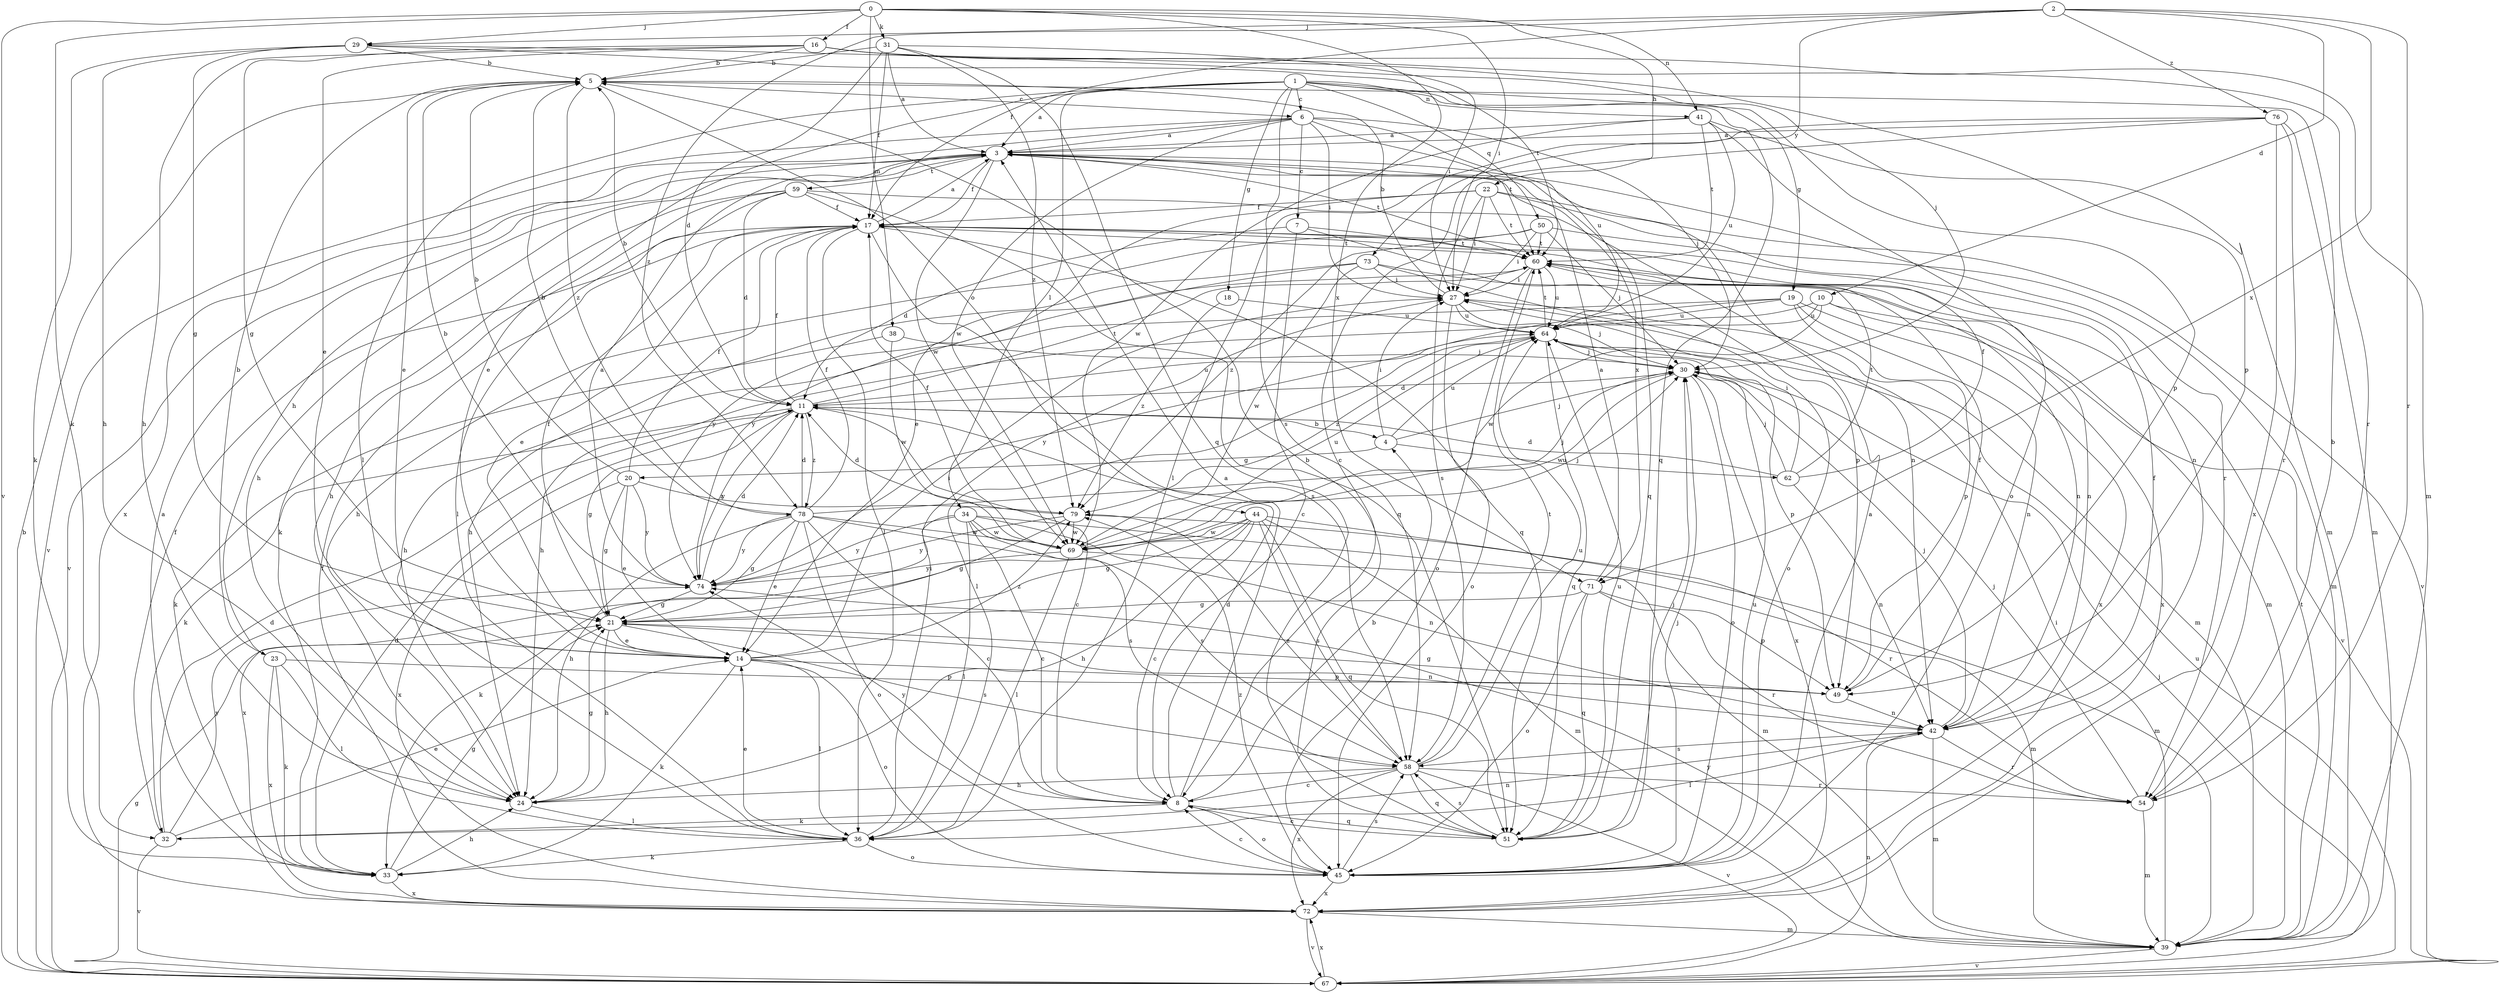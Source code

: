 strict digraph  {
0;
1;
2;
3;
4;
5;
6;
7;
8;
10;
11;
14;
16;
17;
18;
19;
20;
21;
22;
23;
24;
27;
29;
30;
31;
32;
33;
34;
36;
38;
39;
41;
42;
44;
45;
49;
50;
51;
54;
58;
59;
60;
62;
64;
67;
69;
71;
72;
73;
74;
76;
78;
79;
0 -> 16  [label=f];
0 -> 22  [label=h];
0 -> 27  [label=i];
0 -> 29  [label=j];
0 -> 31  [label=k];
0 -> 32  [label=k];
0 -> 38  [label=m];
0 -> 41  [label=n];
0 -> 67  [label=v];
0 -> 71  [label=x];
1 -> 3  [label=a];
1 -> 6  [label=c];
1 -> 14  [label=e];
1 -> 18  [label=g];
1 -> 19  [label=g];
1 -> 34  [label=l];
1 -> 36  [label=l];
1 -> 41  [label=n];
1 -> 49  [label=p];
1 -> 50  [label=q];
1 -> 51  [label=q];
1 -> 58  [label=s];
2 -> 10  [label=d];
2 -> 17  [label=f];
2 -> 29  [label=j];
2 -> 54  [label=r];
2 -> 71  [label=x];
2 -> 73  [label=y];
2 -> 76  [label=z];
2 -> 78  [label=z];
3 -> 17  [label=f];
3 -> 23  [label=h];
3 -> 24  [label=h];
3 -> 51  [label=q];
3 -> 54  [label=r];
3 -> 59  [label=t];
3 -> 60  [label=t];
3 -> 67  [label=v];
3 -> 69  [label=w];
3 -> 71  [label=x];
4 -> 20  [label=g];
4 -> 27  [label=i];
4 -> 30  [label=j];
4 -> 62  [label=u];
4 -> 64  [label=u];
5 -> 6  [label=c];
5 -> 14  [label=e];
5 -> 44  [label=o];
5 -> 78  [label=z];
6 -> 3  [label=a];
6 -> 7  [label=c];
6 -> 27  [label=i];
6 -> 30  [label=j];
6 -> 60  [label=t];
6 -> 64  [label=u];
6 -> 67  [label=v];
6 -> 69  [label=w];
6 -> 72  [label=x];
7 -> 8  [label=c];
7 -> 11  [label=d];
7 -> 49  [label=p];
7 -> 60  [label=t];
8 -> 3  [label=a];
8 -> 4  [label=b];
8 -> 11  [label=d];
8 -> 32  [label=k];
8 -> 45  [label=o];
8 -> 51  [label=q];
8 -> 74  [label=y];
10 -> 24  [label=h];
10 -> 64  [label=u];
10 -> 67  [label=v];
10 -> 69  [label=w];
10 -> 72  [label=x];
11 -> 4  [label=b];
11 -> 5  [label=b];
11 -> 8  [label=c];
11 -> 17  [label=f];
11 -> 21  [label=g];
11 -> 32  [label=k];
11 -> 60  [label=t];
11 -> 64  [label=u];
11 -> 74  [label=y];
11 -> 78  [label=z];
14 -> 27  [label=i];
14 -> 33  [label=k];
14 -> 36  [label=l];
14 -> 45  [label=o];
14 -> 49  [label=p];
14 -> 79  [label=z];
16 -> 5  [label=b];
16 -> 14  [label=e];
16 -> 21  [label=g];
16 -> 24  [label=h];
16 -> 39  [label=m];
16 -> 49  [label=p];
16 -> 54  [label=r];
17 -> 3  [label=a];
17 -> 14  [label=e];
17 -> 36  [label=l];
17 -> 51  [label=q];
17 -> 58  [label=s];
17 -> 60  [label=t];
18 -> 64  [label=u];
18 -> 79  [label=z];
19 -> 24  [label=h];
19 -> 42  [label=n];
19 -> 49  [label=p];
19 -> 64  [label=u];
19 -> 72  [label=x];
19 -> 74  [label=y];
20 -> 5  [label=b];
20 -> 14  [label=e];
20 -> 17  [label=f];
20 -> 21  [label=g];
20 -> 72  [label=x];
20 -> 74  [label=y];
20 -> 79  [label=z];
21 -> 14  [label=e];
21 -> 17  [label=f];
21 -> 24  [label=h];
21 -> 42  [label=n];
21 -> 58  [label=s];
22 -> 14  [label=e];
22 -> 17  [label=f];
22 -> 27  [label=i];
22 -> 42  [label=n];
22 -> 58  [label=s];
22 -> 60  [label=t];
22 -> 67  [label=v];
23 -> 5  [label=b];
23 -> 33  [label=k];
23 -> 36  [label=l];
23 -> 49  [label=p];
23 -> 72  [label=x];
24 -> 21  [label=g];
24 -> 36  [label=l];
27 -> 5  [label=b];
27 -> 30  [label=j];
27 -> 39  [label=m];
27 -> 45  [label=o];
27 -> 64  [label=u];
29 -> 5  [label=b];
29 -> 21  [label=g];
29 -> 24  [label=h];
29 -> 30  [label=j];
29 -> 33  [label=k];
29 -> 60  [label=t];
30 -> 11  [label=d];
30 -> 45  [label=o];
30 -> 69  [label=w];
30 -> 72  [label=x];
31 -> 3  [label=a];
31 -> 5  [label=b];
31 -> 11  [label=d];
31 -> 17  [label=f];
31 -> 27  [label=i];
31 -> 51  [label=q];
31 -> 79  [label=z];
32 -> 11  [label=d];
32 -> 14  [label=e];
32 -> 17  [label=f];
32 -> 42  [label=n];
32 -> 67  [label=v];
32 -> 74  [label=y];
33 -> 3  [label=a];
33 -> 11  [label=d];
33 -> 21  [label=g];
33 -> 24  [label=h];
33 -> 72  [label=x];
34 -> 8  [label=c];
34 -> 33  [label=k];
34 -> 36  [label=l];
34 -> 39  [label=m];
34 -> 42  [label=n];
34 -> 58  [label=s];
34 -> 69  [label=w];
34 -> 74  [label=y];
36 -> 14  [label=e];
36 -> 27  [label=i];
36 -> 33  [label=k];
36 -> 45  [label=o];
38 -> 30  [label=j];
38 -> 33  [label=k];
38 -> 69  [label=w];
39 -> 27  [label=i];
39 -> 60  [label=t];
39 -> 67  [label=v];
39 -> 74  [label=y];
41 -> 3  [label=a];
41 -> 39  [label=m];
41 -> 45  [label=o];
41 -> 60  [label=t];
41 -> 64  [label=u];
41 -> 69  [label=w];
42 -> 17  [label=f];
42 -> 30  [label=j];
42 -> 36  [label=l];
42 -> 39  [label=m];
42 -> 54  [label=r];
42 -> 58  [label=s];
44 -> 8  [label=c];
44 -> 21  [label=g];
44 -> 24  [label=h];
44 -> 39  [label=m];
44 -> 51  [label=q];
44 -> 54  [label=r];
44 -> 58  [label=s];
44 -> 69  [label=w];
44 -> 72  [label=x];
45 -> 3  [label=a];
45 -> 8  [label=c];
45 -> 30  [label=j];
45 -> 58  [label=s];
45 -> 64  [label=u];
45 -> 72  [label=x];
45 -> 79  [label=z];
49 -> 17  [label=f];
49 -> 21  [label=g];
49 -> 42  [label=n];
50 -> 24  [label=h];
50 -> 27  [label=i];
50 -> 30  [label=j];
50 -> 39  [label=m];
50 -> 60  [label=t];
50 -> 79  [label=z];
51 -> 5  [label=b];
51 -> 8  [label=c];
51 -> 30  [label=j];
51 -> 58  [label=s];
51 -> 64  [label=u];
54 -> 5  [label=b];
54 -> 30  [label=j];
54 -> 39  [label=m];
58 -> 8  [label=c];
58 -> 24  [label=h];
58 -> 51  [label=q];
58 -> 54  [label=r];
58 -> 60  [label=t];
58 -> 64  [label=u];
58 -> 67  [label=v];
58 -> 72  [label=x];
58 -> 79  [label=z];
59 -> 11  [label=d];
59 -> 17  [label=f];
59 -> 24  [label=h];
59 -> 33  [label=k];
59 -> 36  [label=l];
59 -> 42  [label=n];
59 -> 51  [label=q];
60 -> 27  [label=i];
60 -> 39  [label=m];
60 -> 42  [label=n];
60 -> 45  [label=o];
60 -> 64  [label=u];
60 -> 74  [label=y];
62 -> 11  [label=d];
62 -> 17  [label=f];
62 -> 27  [label=i];
62 -> 30  [label=j];
62 -> 42  [label=n];
62 -> 60  [label=t];
64 -> 30  [label=j];
64 -> 36  [label=l];
64 -> 49  [label=p];
64 -> 51  [label=q];
64 -> 60  [label=t];
64 -> 79  [label=z];
67 -> 5  [label=b];
67 -> 21  [label=g];
67 -> 30  [label=j];
67 -> 42  [label=n];
67 -> 64  [label=u];
67 -> 72  [label=x];
69 -> 17  [label=f];
69 -> 30  [label=j];
69 -> 36  [label=l];
69 -> 39  [label=m];
69 -> 64  [label=u];
69 -> 74  [label=y];
71 -> 3  [label=a];
71 -> 21  [label=g];
71 -> 45  [label=o];
71 -> 49  [label=p];
71 -> 51  [label=q];
71 -> 54  [label=r];
72 -> 17  [label=f];
72 -> 39  [label=m];
72 -> 67  [label=v];
73 -> 24  [label=h];
73 -> 27  [label=i];
73 -> 42  [label=n];
73 -> 45  [label=o];
73 -> 69  [label=w];
73 -> 74  [label=y];
74 -> 3  [label=a];
74 -> 5  [label=b];
74 -> 11  [label=d];
74 -> 21  [label=g];
76 -> 3  [label=a];
76 -> 8  [label=c];
76 -> 36  [label=l];
76 -> 39  [label=m];
76 -> 54  [label=r];
76 -> 72  [label=x];
78 -> 5  [label=b];
78 -> 8  [label=c];
78 -> 11  [label=d];
78 -> 14  [label=e];
78 -> 17  [label=f];
78 -> 21  [label=g];
78 -> 24  [label=h];
78 -> 30  [label=j];
78 -> 45  [label=o];
78 -> 58  [label=s];
78 -> 69  [label=w];
78 -> 74  [label=y];
79 -> 11  [label=d];
79 -> 21  [label=g];
79 -> 39  [label=m];
79 -> 69  [label=w];
79 -> 74  [label=y];
}
